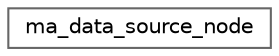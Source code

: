 digraph "Graphical Class Hierarchy"
{
 // LATEX_PDF_SIZE
  bgcolor="transparent";
  edge [fontname=Helvetica,fontsize=10,labelfontname=Helvetica,labelfontsize=10];
  node [fontname=Helvetica,fontsize=10,shape=box,height=0.2,width=0.4];
  rankdir="LR";
  Node0 [id="Node000000",label="ma_data_source_node",height=0.2,width=0.4,color="grey40", fillcolor="white", style="filled",URL="$structma__data__source__node.html",tooltip=" "];
}
